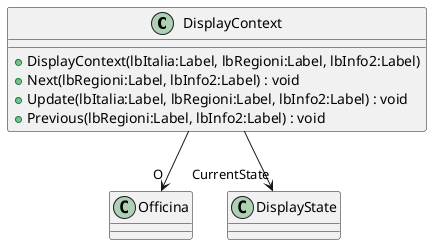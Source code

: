 @startuml
class DisplayContext {
    + DisplayContext(lbItalia:Label, lbRegioni:Label, lbInfo2:Label)
    + Next(lbRegioni:Label, lbInfo2:Label) : void
    + Update(lbItalia:Label, lbRegioni:Label, lbInfo2:Label) : void
    + Previous(lbRegioni:Label, lbInfo2:Label) : void
}
DisplayContext --> "O" Officina
DisplayContext --> "CurrentState" DisplayState
@enduml
